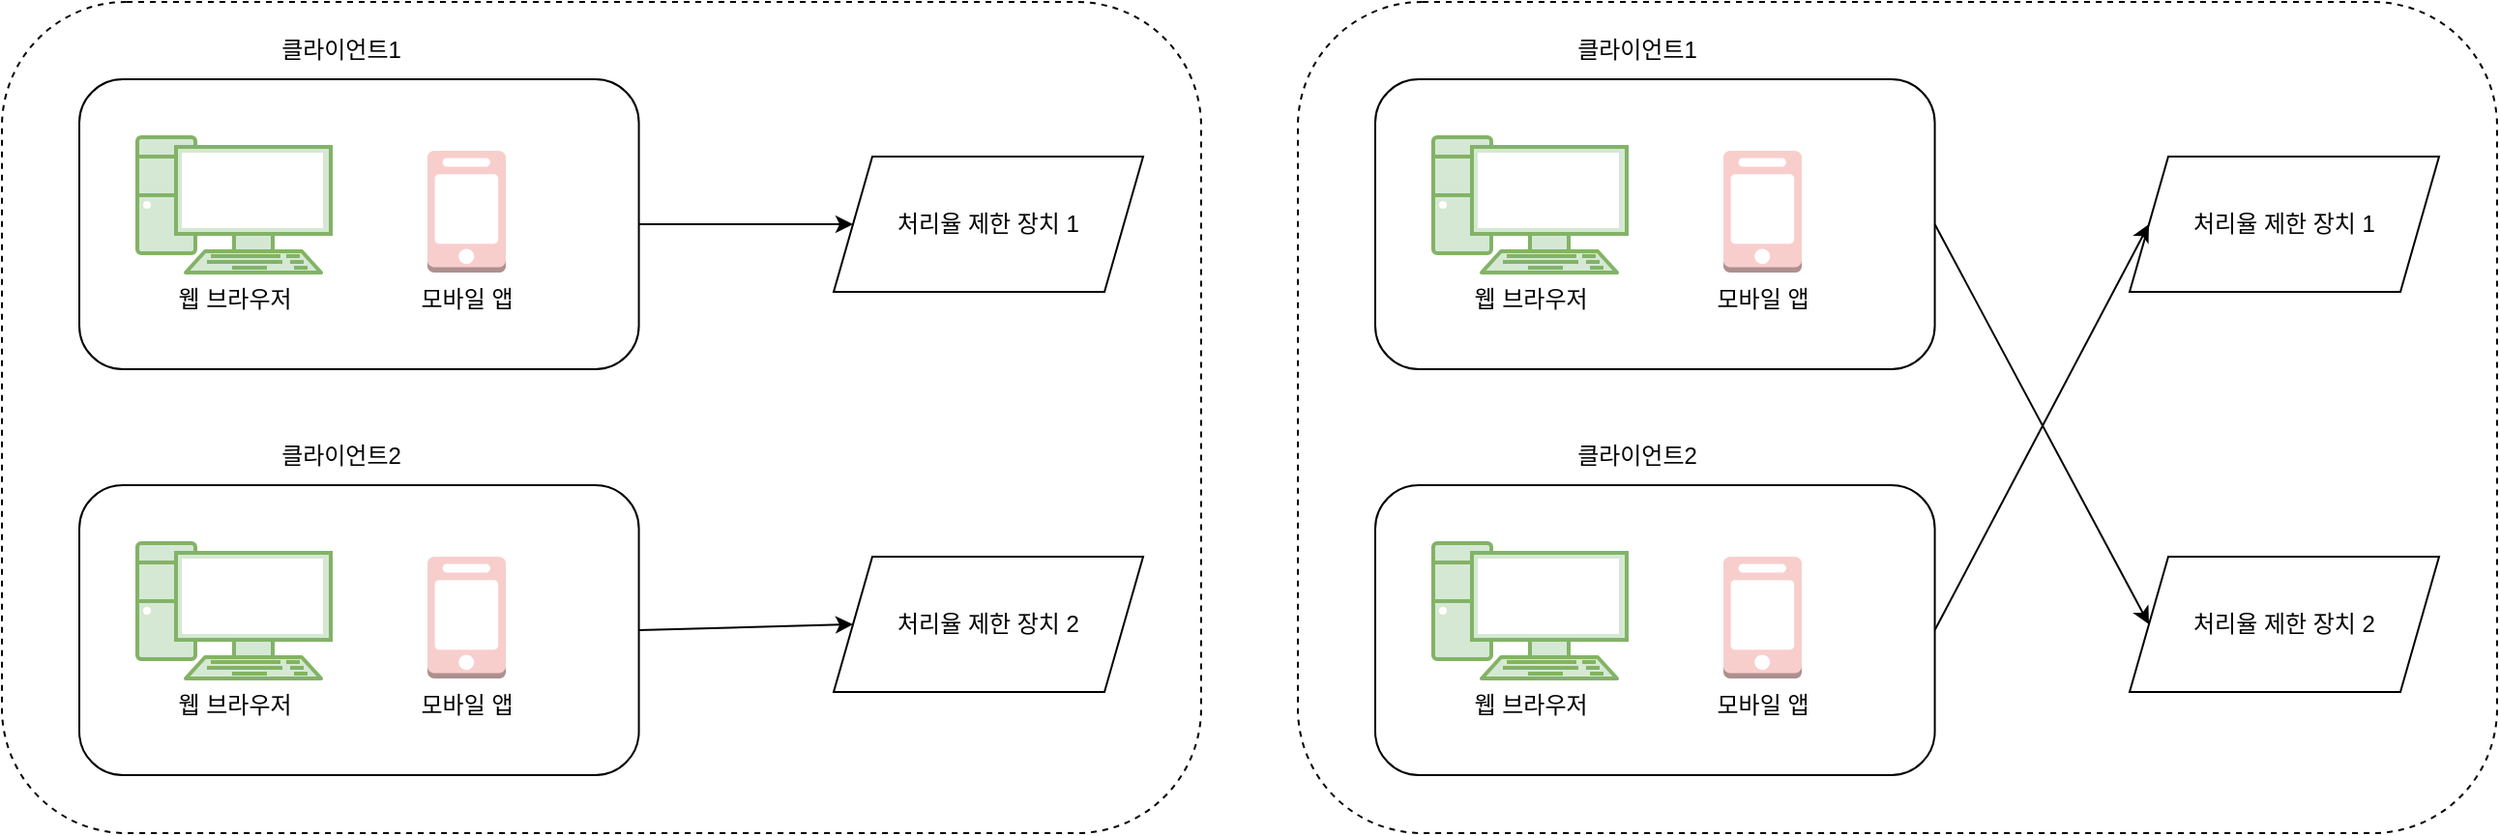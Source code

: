 <mxfile version="26.0.12">
  <diagram name="페이지-1" id="Qp0Jv9kVQiKVge1C8Yr8">
    <mxGraphModel dx="1434" dy="772" grid="1" gridSize="10" guides="1" tooltips="1" connect="1" arrows="1" fold="1" page="1" pageScale="1" pageWidth="827" pageHeight="1169" math="0" shadow="0">
      <root>
        <mxCell id="0" />
        <mxCell id="1" parent="0" />
        <mxCell id="TYZHMslHJf5c7nkN_WYL-1" value="" style="rounded=1;whiteSpace=wrap;html=1;dashed=1;" vertex="1" parent="1">
          <mxGeometry x="30" y="110" width="620" height="430" as="geometry" />
        </mxCell>
        <mxCell id="TYZHMslHJf5c7nkN_WYL-3" value="" style="rounded=1;whiteSpace=wrap;html=1;" vertex="1" parent="1">
          <mxGeometry x="70" y="150" width="289.29" height="150" as="geometry" />
        </mxCell>
        <mxCell id="TYZHMslHJf5c7nkN_WYL-4" value="&lt;font&gt;웹 브라우저&lt;/font&gt;" style="verticalAlign=top;verticalLabelPosition=bottom;labelPosition=center;align=center;html=1;outlineConnect=0;gradientDirection=north;strokeWidth=1;shape=mxgraph.networks.pc;fillColor=#d5e8d4;strokeColor=#82b366;" vertex="1" parent="1">
          <mxGeometry x="100" y="180" width="100" height="70" as="geometry" />
        </mxCell>
        <mxCell id="TYZHMslHJf5c7nkN_WYL-5" value="모바일 앱" style="outlineConnect=0;dashed=0;verticalLabelPosition=bottom;verticalAlign=top;align=center;html=1;shape=mxgraph.aws3.mobile_client;fillColor=#f8cecc;strokeColor=#b85450;" vertex="1" parent="1">
          <mxGeometry x="250" y="187" width="40.5" height="63" as="geometry" />
        </mxCell>
        <mxCell id="TYZHMslHJf5c7nkN_WYL-6" value="클라이언트1" style="text;html=1;align=center;verticalAlign=middle;resizable=0;points=[];autosize=1;strokeColor=none;fillColor=none;" vertex="1" parent="1">
          <mxGeometry x="160" y="120" width="90" height="30" as="geometry" />
        </mxCell>
        <mxCell id="TYZHMslHJf5c7nkN_WYL-7" value="" style="rounded=1;whiteSpace=wrap;html=1;" vertex="1" parent="1">
          <mxGeometry x="70" y="360" width="289.29" height="150" as="geometry" />
        </mxCell>
        <mxCell id="TYZHMslHJf5c7nkN_WYL-8" value="&lt;font&gt;웹 브라우저&lt;/font&gt;" style="verticalAlign=top;verticalLabelPosition=bottom;labelPosition=center;align=center;html=1;outlineConnect=0;gradientDirection=north;strokeWidth=1;shape=mxgraph.networks.pc;fillColor=#d5e8d4;strokeColor=#82b366;" vertex="1" parent="1">
          <mxGeometry x="100" y="390" width="100" height="70" as="geometry" />
        </mxCell>
        <mxCell id="TYZHMslHJf5c7nkN_WYL-9" value="모바일 앱" style="outlineConnect=0;dashed=0;verticalLabelPosition=bottom;verticalAlign=top;align=center;html=1;shape=mxgraph.aws3.mobile_client;fillColor=#f8cecc;strokeColor=#b85450;" vertex="1" parent="1">
          <mxGeometry x="250" y="397" width="40.5" height="63" as="geometry" />
        </mxCell>
        <mxCell id="TYZHMslHJf5c7nkN_WYL-10" value="클라이언트2" style="text;html=1;align=center;verticalAlign=middle;resizable=0;points=[];autosize=1;strokeColor=none;fillColor=none;" vertex="1" parent="1">
          <mxGeometry x="160" y="330" width="90" height="30" as="geometry" />
        </mxCell>
        <mxCell id="TYZHMslHJf5c7nkN_WYL-11" value="처리율 제한 장치 1" style="shape=parallelogram;perimeter=parallelogramPerimeter;whiteSpace=wrap;html=1;fixedSize=1;" vertex="1" parent="1">
          <mxGeometry x="460" y="190" width="160" height="70" as="geometry" />
        </mxCell>
        <mxCell id="TYZHMslHJf5c7nkN_WYL-12" value="처리율 제한 장치 2" style="shape=parallelogram;perimeter=parallelogramPerimeter;whiteSpace=wrap;html=1;fixedSize=1;" vertex="1" parent="1">
          <mxGeometry x="460" y="397" width="160" height="70" as="geometry" />
        </mxCell>
        <mxCell id="TYZHMslHJf5c7nkN_WYL-13" value="" style="endArrow=classic;html=1;rounded=0;exitX=1;exitY=0.5;exitDx=0;exitDy=0;entryX=0;entryY=0.5;entryDx=0;entryDy=0;" edge="1" parent="1" source="TYZHMslHJf5c7nkN_WYL-7" target="TYZHMslHJf5c7nkN_WYL-12">
          <mxGeometry width="50" height="50" relative="1" as="geometry">
            <mxPoint x="390" y="420" as="sourcePoint" />
            <mxPoint x="440" y="370" as="targetPoint" />
          </mxGeometry>
        </mxCell>
        <mxCell id="TYZHMslHJf5c7nkN_WYL-14" value="" style="endArrow=classic;html=1;rounded=0;exitX=1;exitY=0.5;exitDx=0;exitDy=0;entryX=0;entryY=0.5;entryDx=0;entryDy=0;" edge="1" parent="1" source="TYZHMslHJf5c7nkN_WYL-3" target="TYZHMslHJf5c7nkN_WYL-11">
          <mxGeometry width="50" height="50" relative="1" as="geometry">
            <mxPoint x="390" y="420" as="sourcePoint" />
            <mxPoint x="440" y="370" as="targetPoint" />
          </mxGeometry>
        </mxCell>
        <mxCell id="TYZHMslHJf5c7nkN_WYL-15" value="" style="rounded=1;whiteSpace=wrap;html=1;dashed=1;" vertex="1" parent="1">
          <mxGeometry x="700" y="110" width="620" height="430" as="geometry" />
        </mxCell>
        <mxCell id="TYZHMslHJf5c7nkN_WYL-16" value="" style="rounded=1;whiteSpace=wrap;html=1;" vertex="1" parent="1">
          <mxGeometry x="740" y="150" width="289.29" height="150" as="geometry" />
        </mxCell>
        <mxCell id="TYZHMslHJf5c7nkN_WYL-17" value="&lt;font&gt;웹 브라우저&lt;/font&gt;" style="verticalAlign=top;verticalLabelPosition=bottom;labelPosition=center;align=center;html=1;outlineConnect=0;gradientDirection=north;strokeWidth=1;shape=mxgraph.networks.pc;fillColor=#d5e8d4;strokeColor=#82b366;" vertex="1" parent="1">
          <mxGeometry x="770" y="180" width="100" height="70" as="geometry" />
        </mxCell>
        <mxCell id="TYZHMslHJf5c7nkN_WYL-18" value="모바일 앱" style="outlineConnect=0;dashed=0;verticalLabelPosition=bottom;verticalAlign=top;align=center;html=1;shape=mxgraph.aws3.mobile_client;fillColor=#f8cecc;strokeColor=#b85450;" vertex="1" parent="1">
          <mxGeometry x="920" y="187" width="40.5" height="63" as="geometry" />
        </mxCell>
        <mxCell id="TYZHMslHJf5c7nkN_WYL-19" value="클라이언트1" style="text;html=1;align=center;verticalAlign=middle;resizable=0;points=[];autosize=1;strokeColor=none;fillColor=none;" vertex="1" parent="1">
          <mxGeometry x="830" y="120" width="90" height="30" as="geometry" />
        </mxCell>
        <mxCell id="TYZHMslHJf5c7nkN_WYL-20" value="" style="rounded=1;whiteSpace=wrap;html=1;" vertex="1" parent="1">
          <mxGeometry x="740" y="360" width="289.29" height="150" as="geometry" />
        </mxCell>
        <mxCell id="TYZHMslHJf5c7nkN_WYL-21" value="&lt;font&gt;웹 브라우저&lt;/font&gt;" style="verticalAlign=top;verticalLabelPosition=bottom;labelPosition=center;align=center;html=1;outlineConnect=0;gradientDirection=north;strokeWidth=1;shape=mxgraph.networks.pc;fillColor=#d5e8d4;strokeColor=#82b366;" vertex="1" parent="1">
          <mxGeometry x="770" y="390" width="100" height="70" as="geometry" />
        </mxCell>
        <mxCell id="TYZHMslHJf5c7nkN_WYL-22" value="모바일 앱" style="outlineConnect=0;dashed=0;verticalLabelPosition=bottom;verticalAlign=top;align=center;html=1;shape=mxgraph.aws3.mobile_client;fillColor=#f8cecc;strokeColor=#b85450;" vertex="1" parent="1">
          <mxGeometry x="920" y="397" width="40.5" height="63" as="geometry" />
        </mxCell>
        <mxCell id="TYZHMslHJf5c7nkN_WYL-23" value="클라이언트2" style="text;html=1;align=center;verticalAlign=middle;resizable=0;points=[];autosize=1;strokeColor=none;fillColor=none;" vertex="1" parent="1">
          <mxGeometry x="830" y="330" width="90" height="30" as="geometry" />
        </mxCell>
        <mxCell id="TYZHMslHJf5c7nkN_WYL-24" value="처리율 제한 장치 1" style="shape=parallelogram;perimeter=parallelogramPerimeter;whiteSpace=wrap;html=1;fixedSize=1;" vertex="1" parent="1">
          <mxGeometry x="1130" y="190" width="160" height="70" as="geometry" />
        </mxCell>
        <mxCell id="TYZHMslHJf5c7nkN_WYL-25" value="처리율 제한 장치 2" style="shape=parallelogram;perimeter=parallelogramPerimeter;whiteSpace=wrap;html=1;fixedSize=1;" vertex="1" parent="1">
          <mxGeometry x="1130" y="397" width="160" height="70" as="geometry" />
        </mxCell>
        <mxCell id="TYZHMslHJf5c7nkN_WYL-26" value="" style="endArrow=classic;html=1;rounded=0;exitX=1;exitY=0.5;exitDx=0;exitDy=0;entryX=0;entryY=0.5;entryDx=0;entryDy=0;" edge="1" parent="1" source="TYZHMslHJf5c7nkN_WYL-20" target="TYZHMslHJf5c7nkN_WYL-24">
          <mxGeometry width="50" height="50" relative="1" as="geometry">
            <mxPoint x="1060" y="420" as="sourcePoint" />
            <mxPoint x="1110" y="370" as="targetPoint" />
          </mxGeometry>
        </mxCell>
        <mxCell id="TYZHMslHJf5c7nkN_WYL-27" value="" style="endArrow=classic;html=1;rounded=0;exitX=1;exitY=0.5;exitDx=0;exitDy=0;entryX=0;entryY=0.5;entryDx=0;entryDy=0;" edge="1" parent="1" source="TYZHMslHJf5c7nkN_WYL-16" target="TYZHMslHJf5c7nkN_WYL-25">
          <mxGeometry width="50" height="50" relative="1" as="geometry">
            <mxPoint x="1060" y="420" as="sourcePoint" />
            <mxPoint x="1110" y="370" as="targetPoint" />
          </mxGeometry>
        </mxCell>
      </root>
    </mxGraphModel>
  </diagram>
</mxfile>
